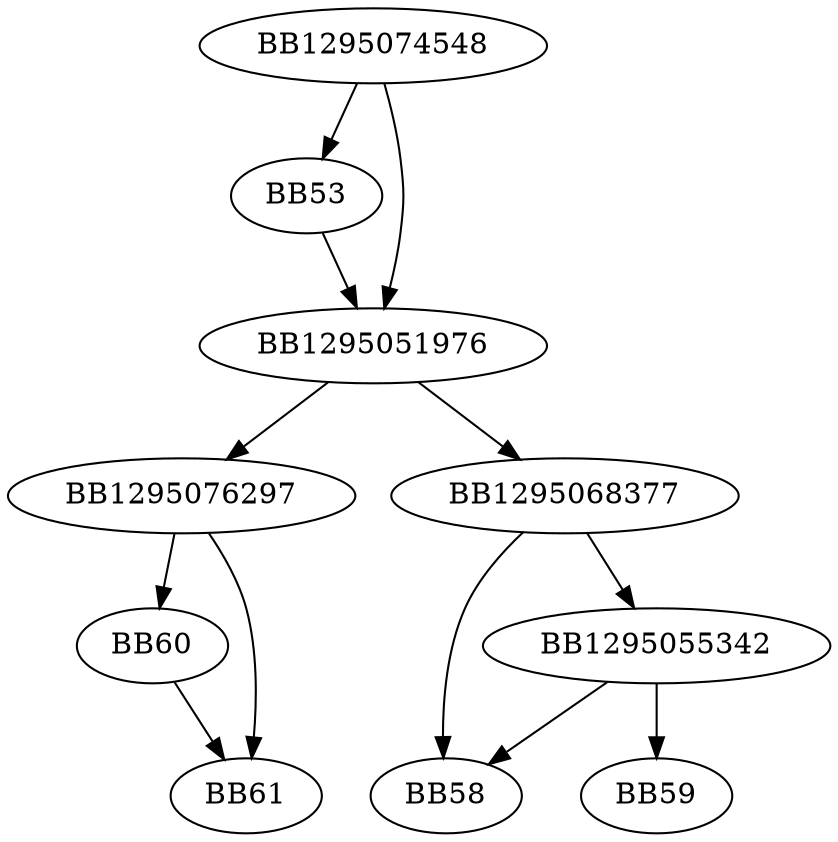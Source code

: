 digraph G{
	BB1295074548->BB53;
	BB1295074548->BB1295051976;
	BB53->BB1295051976;
	BB1295051976->BB1295076297;
	BB1295051976->BB1295068377;
	BB1295068377->BB1295055342;
	BB1295068377->BB58;
	BB1295055342->BB58;
	BB1295055342->BB59;
	BB1295076297->BB60;
	BB1295076297->BB61;
	BB60->BB61;
}
